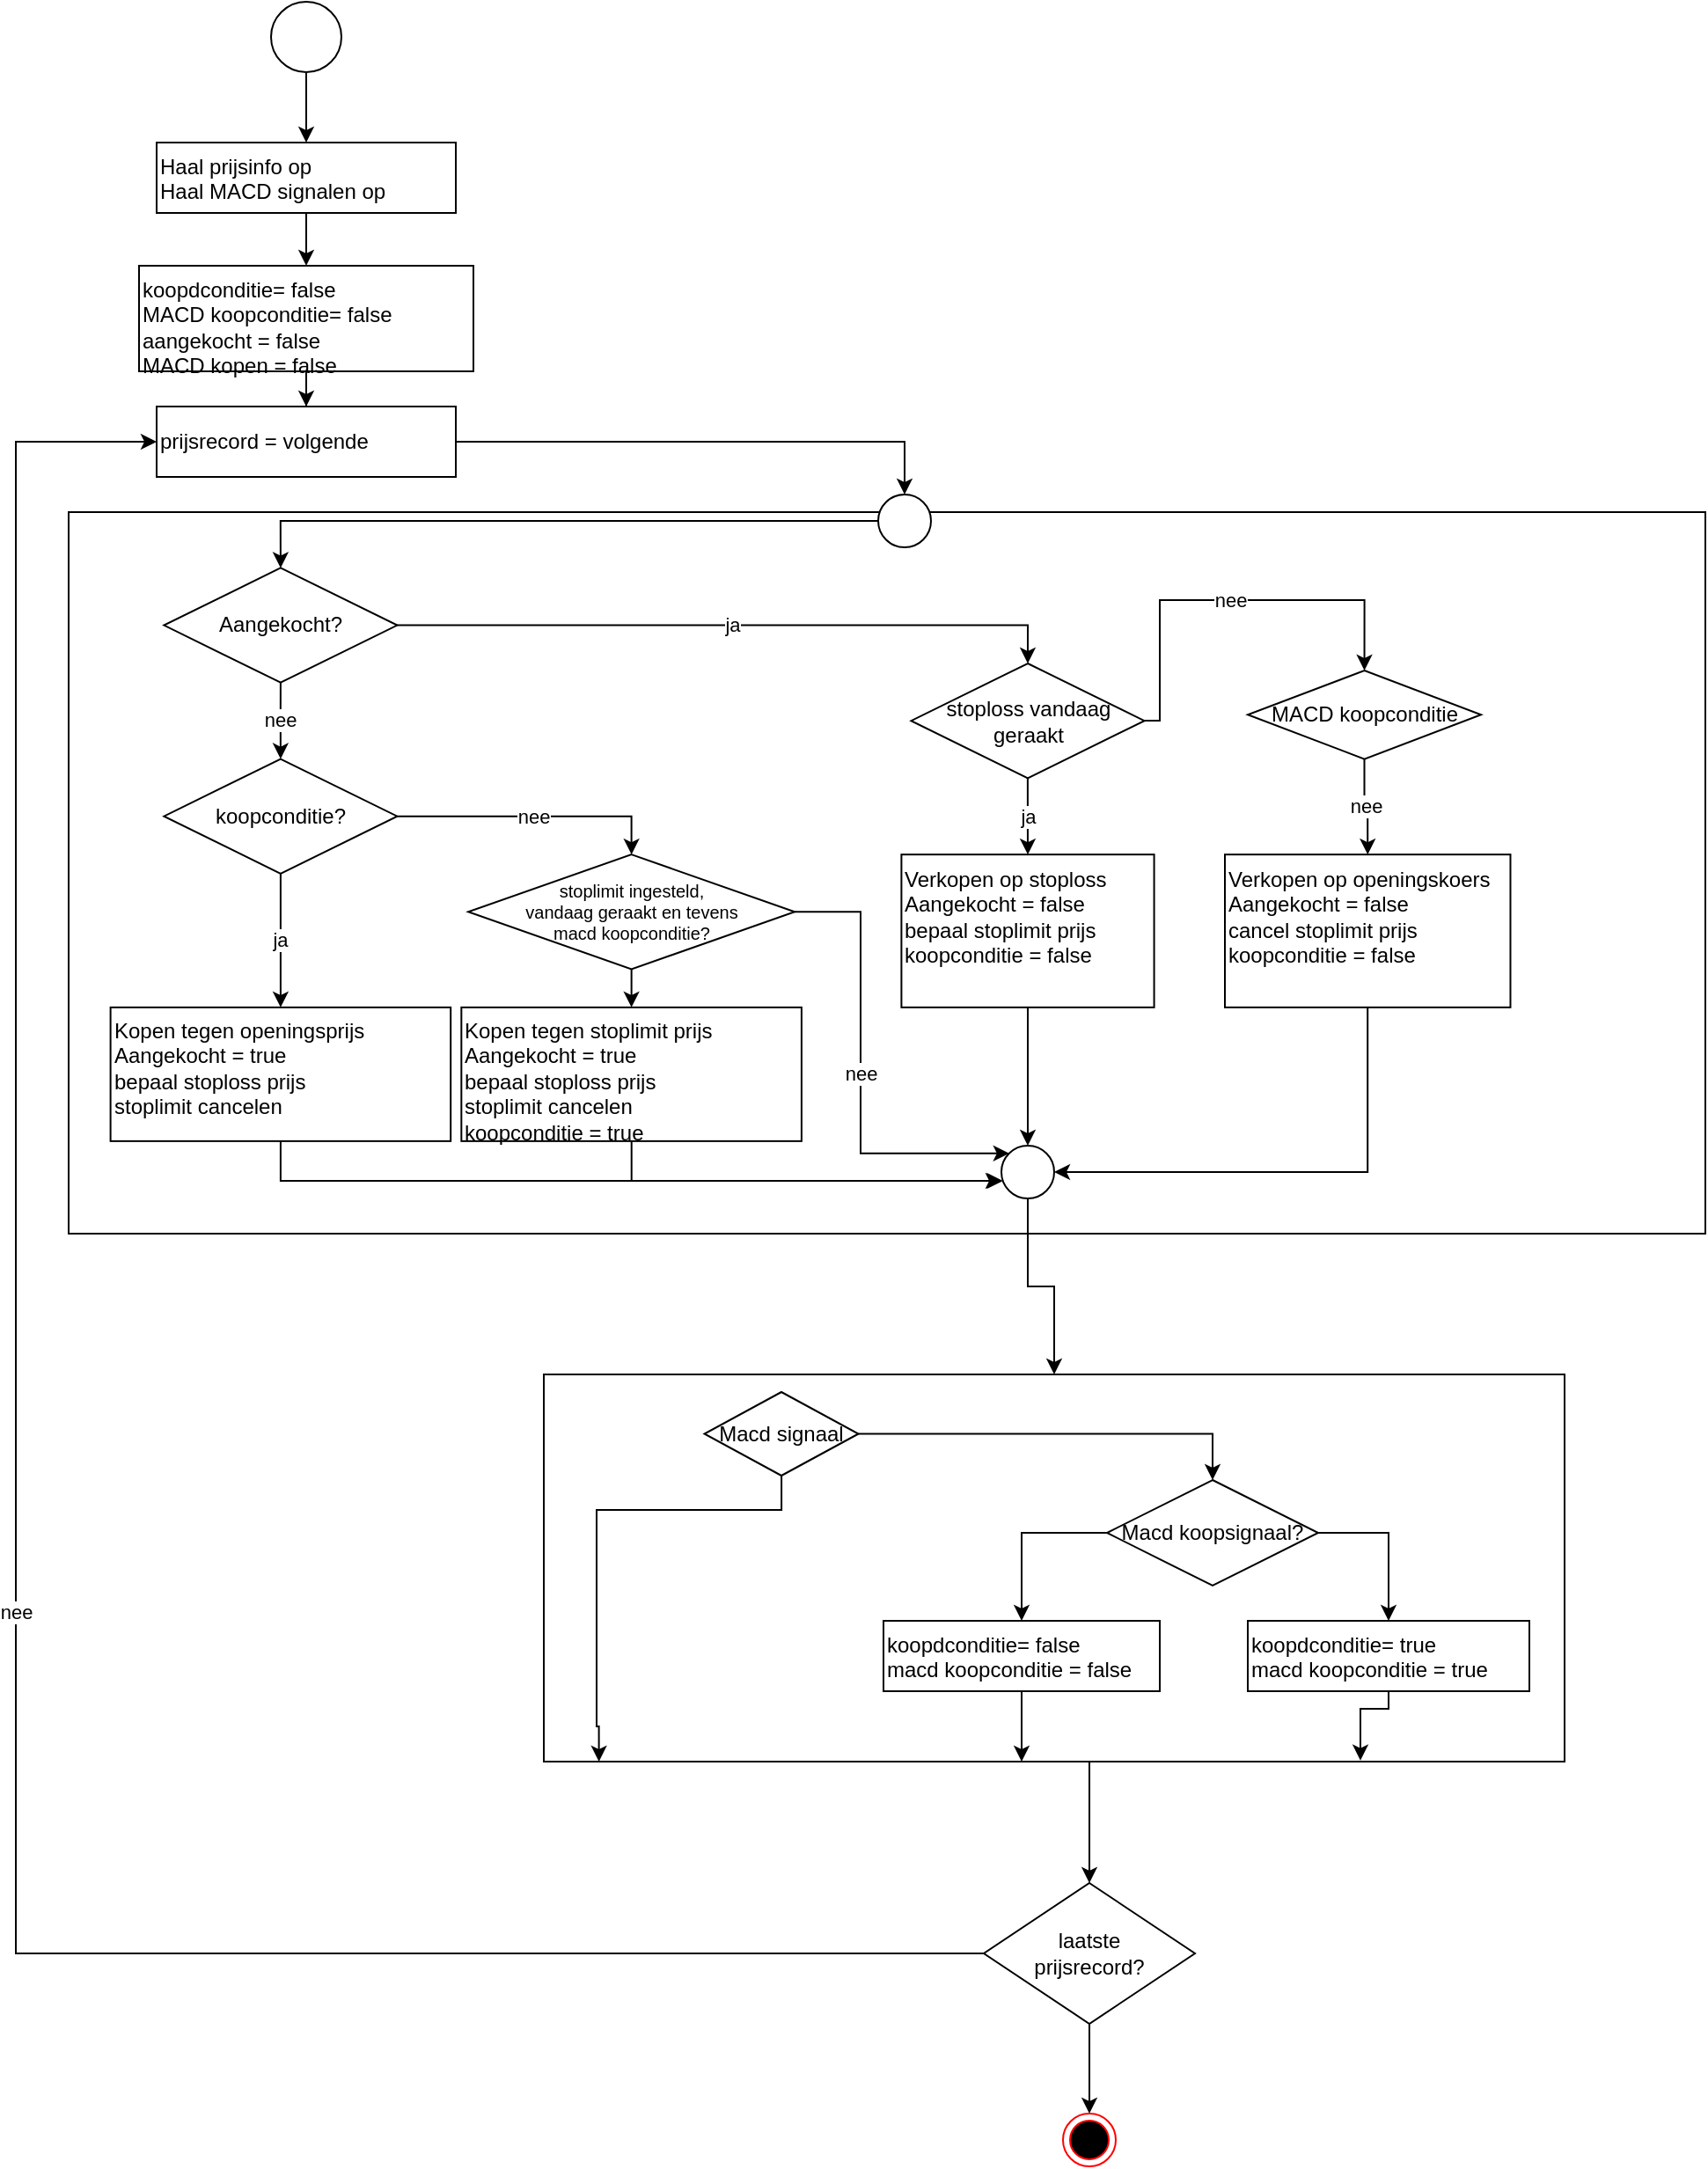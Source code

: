 <mxfile version="14.1.1"><diagram id="yPAhJwHomG4M4Ax83759" name="Page-1"><mxGraphModel dx="981" dy="511" grid="1" gridSize="10" guides="1" tooltips="1" connect="1" arrows="1" fold="1" page="1" pageScale="1" pageWidth="827" pageHeight="1169" math="0" shadow="0"><root><mxCell id="0"/><mxCell id="1" parent="0"/><mxCell id="Ph07BnVWzVJ_Vq5X5h_7-8" style="edgeStyle=orthogonalEdgeStyle;rounded=0;orthogonalLoop=1;jettySize=auto;html=1;entryX=0.5;entryY=0;entryDx=0;entryDy=0;exitX=0.5;exitY=1;exitDx=0;exitDy=0;" edge="1" parent="1" source="Ph07BnVWzVJ_Vq5X5h_7-20" target="Ph07BnVWzVJ_Vq5X5h_7-6"><mxGeometry relative="1" as="geometry"><mxPoint x="295" y="110" as="sourcePoint"/></mxGeometry></mxCell><mxCell id="Ph07BnVWzVJ_Vq5X5h_7-13" value="nee" style="edgeStyle=orthogonalEdgeStyle;rounded=0;orthogonalLoop=1;jettySize=auto;html=1;exitX=0;exitY=0.5;exitDx=0;exitDy=0;entryX=0;entryY=0.5;entryDx=0;entryDy=0;" edge="1" parent="1" source="Ph07BnVWzVJ_Vq5X5h_7-2" target="Ph07BnVWzVJ_Vq5X5h_7-10"><mxGeometry relative="1" as="geometry"><Array as="points"><mxPoint x="130" y="1129"/><mxPoint x="130" y="270"/></Array></mxGeometry></mxCell><mxCell id="Ph07BnVWzVJ_Vq5X5h_7-17" style="edgeStyle=orthogonalEdgeStyle;rounded=0;orthogonalLoop=1;jettySize=auto;html=1;entryX=0.5;entryY=0;entryDx=0;entryDy=0;fontColor=#000000;" edge="1" parent="1" source="Ph07BnVWzVJ_Vq5X5h_7-2" target="Ph07BnVWzVJ_Vq5X5h_7-16"><mxGeometry relative="1" as="geometry"/></mxCell><mxCell id="Ph07BnVWzVJ_Vq5X5h_7-2" value="&lt;div&gt;laatste &lt;br&gt;&lt;/div&gt;&lt;div&gt;prijsrecord?&lt;/div&gt;" style="rhombus;whiteSpace=wrap;html=1;" vertex="1" parent="1"><mxGeometry x="680" y="1089" width="120" height="80" as="geometry"/></mxCell><mxCell id="Ph07BnVWzVJ_Vq5X5h_7-11" style="edgeStyle=orthogonalEdgeStyle;rounded=0;orthogonalLoop=1;jettySize=auto;html=1;entryX=0.5;entryY=0;entryDx=0;entryDy=0;" edge="1" parent="1" source="Ph07BnVWzVJ_Vq5X5h_7-6" target="Ph07BnVWzVJ_Vq5X5h_7-10"><mxGeometry relative="1" as="geometry"/></mxCell><mxCell id="Ph07BnVWzVJ_Vq5X5h_7-6" value="&lt;div&gt;aankoopconditie = false&lt;/div&gt;&lt;div&gt;MACD_aankoopconditie = false&lt;/div&gt;&lt;div&gt;aangekocht = false&lt;br&gt;&lt;/div&gt;" style="rounded=0;whiteSpace=wrap;html=1;align=left;verticalAlign=top;" vertex="1" parent="1"><mxGeometry x="200" y="170" width="190" height="60" as="geometry"/></mxCell><mxCell id="Ph07BnVWzVJ_Vq5X5h_7-94" style="edgeStyle=orthogonalEdgeStyle;rounded=0;orthogonalLoop=1;jettySize=auto;html=1;entryX=0.5;entryY=0;entryDx=0;entryDy=0;fontColor=#000000;" edge="1" parent="1" source="Ph07BnVWzVJ_Vq5X5h_7-10" target="Ph07BnVWzVJ_Vq5X5h_7-93"><mxGeometry relative="1" as="geometry"/></mxCell><mxCell id="Ph07BnVWzVJ_Vq5X5h_7-10" value="prijsrecord = volgende" style="rounded=0;whiteSpace=wrap;html=1;align=left;" vertex="1" parent="1"><mxGeometry x="210" y="250" width="170" height="40" as="geometry"/></mxCell><mxCell id="Ph07BnVWzVJ_Vq5X5h_7-16" value="" style="ellipse;html=1;shape=endState;fillColor=#000000;strokeColor=#ff0000;labelBackgroundColor=none;fontColor=#000000;align=left;" vertex="1" parent="1"><mxGeometry x="725" y="1220" width="30" height="30" as="geometry"/></mxCell><mxCell id="Ph07BnVWzVJ_Vq5X5h_7-20" value="&lt;div&gt;Haal prijsinfo op&lt;/div&gt;&lt;div&gt;Haal MACD signalen op&lt;br&gt;&lt;/div&gt;" style="rounded=0;whiteSpace=wrap;html=1;align=left;verticalAlign=top;" vertex="1" parent="1"><mxGeometry x="210" y="100" width="170" height="40" as="geometry"/></mxCell><mxCell id="Ph07BnVWzVJ_Vq5X5h_7-26" value="&lt;div&gt;koopdconditie= false&lt;/div&gt;&lt;div&gt;MACD koopconditie= false&lt;/div&gt;&lt;div&gt;aangekocht = false&lt;/div&gt;&lt;div&gt;MACD kopen = false&lt;br&gt;&lt;/div&gt;" style="rounded=0;whiteSpace=wrap;html=1;align=left;verticalAlign=top;" vertex="1" parent="1"><mxGeometry x="200" y="170" width="190" height="60" as="geometry"/></mxCell><mxCell id="Ph07BnVWzVJ_Vq5X5h_7-66" value="" style="group" vertex="1" connectable="0" parent="1"><mxGeometry x="430" y="800" width="620" height="280" as="geometry"/></mxCell><mxCell id="Ph07BnVWzVJ_Vq5X5h_7-65" value="" style="rounded=0;whiteSpace=wrap;html=1;labelBackgroundColor=none;fontColor=#000000;align=left;" vertex="1" parent="Ph07BnVWzVJ_Vq5X5h_7-66"><mxGeometry width="580" height="220" as="geometry"/></mxCell><mxCell id="Ph07BnVWzVJ_Vq5X5h_7-64" style="edgeStyle=orthogonalEdgeStyle;rounded=0;orthogonalLoop=1;jettySize=auto;html=1;fontColor=#000000;entryX=0.054;entryY=1;entryDx=0;entryDy=0;entryPerimeter=0;" edge="1" parent="Ph07BnVWzVJ_Vq5X5h_7-66" source="Ph07BnVWzVJ_Vq5X5h_7-24" target="Ph07BnVWzVJ_Vq5X5h_7-65"><mxGeometry relative="1" as="geometry"><mxPoint x="30" y="190" as="targetPoint"/><Array as="points"><mxPoint x="135" y="77"/><mxPoint x="30" y="77"/><mxPoint x="30" y="200"/><mxPoint x="31" y="200"/></Array></mxGeometry></mxCell><mxCell id="Ph07BnVWzVJ_Vq5X5h_7-24" value="Macd signaal" style="rhombus;whiteSpace=wrap;html=1;direction=south;" vertex="1" parent="Ph07BnVWzVJ_Vq5X5h_7-66"><mxGeometry x="91.25" y="10" width="87.5" height="47.5" as="geometry"/></mxCell><mxCell id="Ph07BnVWzVJ_Vq5X5h_7-97" style="edgeStyle=orthogonalEdgeStyle;rounded=0;orthogonalLoop=1;jettySize=auto;html=1;entryX=0.8;entryY=0.997;entryDx=0;entryDy=0;entryPerimeter=0;fontColor=#000000;" edge="1" parent="Ph07BnVWzVJ_Vq5X5h_7-66" source="Ph07BnVWzVJ_Vq5X5h_7-29" target="Ph07BnVWzVJ_Vq5X5h_7-65"><mxGeometry relative="1" as="geometry"><Array as="points"><mxPoint x="480" y="190"/><mxPoint x="464" y="190"/></Array></mxGeometry></mxCell><mxCell id="Ph07BnVWzVJ_Vq5X5h_7-29" value="&lt;div&gt;koopdconditie= true&lt;/div&gt;&lt;div&gt;macd koopconditie = true&lt;br&gt;&lt;/div&gt;" style="rounded=0;whiteSpace=wrap;html=1;align=left;verticalAlign=top;" vertex="1" parent="Ph07BnVWzVJ_Vq5X5h_7-66"><mxGeometry x="400" y="140" width="160" height="40" as="geometry"/></mxCell><mxCell id="Ph07BnVWzVJ_Vq5X5h_7-35" value="Macd koopsignaal?" style="rhombus;whiteSpace=wrap;html=1;" vertex="1" parent="Ph07BnVWzVJ_Vq5X5h_7-66"><mxGeometry x="320" y="60" width="120" height="60" as="geometry"/></mxCell><mxCell id="Ph07BnVWzVJ_Vq5X5h_7-41" style="edgeStyle=orthogonalEdgeStyle;rounded=0;orthogonalLoop=1;jettySize=auto;html=1;entryX=0.5;entryY=0;entryDx=0;entryDy=0;fontColor=#000000;" edge="1" parent="Ph07BnVWzVJ_Vq5X5h_7-66" source="Ph07BnVWzVJ_Vq5X5h_7-24" target="Ph07BnVWzVJ_Vq5X5h_7-35"><mxGeometry relative="1" as="geometry"/></mxCell><mxCell id="Ph07BnVWzVJ_Vq5X5h_7-31" style="edgeStyle=orthogonalEdgeStyle;rounded=0;orthogonalLoop=1;jettySize=auto;html=1;entryX=0.5;entryY=0;entryDx=0;entryDy=0;fontColor=#000000;exitX=1;exitY=0.5;exitDx=0;exitDy=0;" edge="1" parent="Ph07BnVWzVJ_Vq5X5h_7-66" source="Ph07BnVWzVJ_Vq5X5h_7-35" target="Ph07BnVWzVJ_Vq5X5h_7-29"><mxGeometry relative="1" as="geometry"/></mxCell><mxCell id="Ph07BnVWzVJ_Vq5X5h_7-96" style="edgeStyle=orthogonalEdgeStyle;rounded=0;orthogonalLoop=1;jettySize=auto;html=1;fontColor=#000000;exitX=0.5;exitY=1;exitDx=0;exitDy=0;" edge="1" parent="Ph07BnVWzVJ_Vq5X5h_7-66" source="Ph07BnVWzVJ_Vq5X5h_7-36" target="Ph07BnVWzVJ_Vq5X5h_7-65"><mxGeometry relative="1" as="geometry"><Array as="points"><mxPoint x="271" y="200"/><mxPoint x="290" y="200"/></Array></mxGeometry></mxCell><mxCell id="Ph07BnVWzVJ_Vq5X5h_7-36" value="&lt;div&gt;koopdconditie= false&lt;/div&gt;&lt;div&gt;macd koopconditie = false&lt;br&gt;&lt;/div&gt;" style="rounded=0;whiteSpace=wrap;html=1;align=left;verticalAlign=top;" vertex="1" parent="Ph07BnVWzVJ_Vq5X5h_7-66"><mxGeometry x="193" y="140" width="157" height="40" as="geometry"/></mxCell><mxCell id="Ph07BnVWzVJ_Vq5X5h_7-38" style="edgeStyle=orthogonalEdgeStyle;rounded=0;orthogonalLoop=1;jettySize=auto;html=1;fontColor=#000000;exitX=0;exitY=0.5;exitDx=0;exitDy=0;" edge="1" parent="Ph07BnVWzVJ_Vq5X5h_7-66" source="Ph07BnVWzVJ_Vq5X5h_7-35" target="Ph07BnVWzVJ_Vq5X5h_7-36"><mxGeometry relative="1" as="geometry"/></mxCell><mxCell id="Ph07BnVWzVJ_Vq5X5h_7-63" value="" style="group" vertex="1" connectable="0" parent="1"><mxGeometry x="170" y="320" width="920" height="400" as="geometry"/></mxCell><mxCell id="Ph07BnVWzVJ_Vq5X5h_7-62" value="" style="rounded=0;whiteSpace=wrap;html=1;labelBackgroundColor=none;fontColor=#000000;align=left;" vertex="1" parent="Ph07BnVWzVJ_Vq5X5h_7-63"><mxGeometry x="-10" y="-10" width="930" height="410" as="geometry"/></mxCell><mxCell id="Ph07BnVWzVJ_Vq5X5h_7-30" value="Aangekocht?" style="rhombus;whiteSpace=wrap;html=1;" vertex="1" parent="Ph07BnVWzVJ_Vq5X5h_7-63"><mxGeometry x="44.179" y="21.714" width="132.537" height="65.143" as="geometry"/></mxCell><mxCell id="Ph07BnVWzVJ_Vq5X5h_7-34" value="nee" style="edgeStyle=orthogonalEdgeStyle;rounded=0;orthogonalLoop=1;jettySize=auto;html=1;fontColor=#000000;exitX=0.5;exitY=1;exitDx=0;exitDy=0;" edge="1" parent="Ph07BnVWzVJ_Vq5X5h_7-63" source="Ph07BnVWzVJ_Vq5X5h_7-30" target="Ph07BnVWzVJ_Vq5X5h_7-33"><mxGeometry relative="1" as="geometry"/></mxCell><mxCell id="Ph07BnVWzVJ_Vq5X5h_7-33" value="koopconditie?" style="rhombus;whiteSpace=wrap;html=1;" vertex="1" parent="Ph07BnVWzVJ_Vq5X5h_7-63"><mxGeometry x="44.179" y="130.286" width="132.537" height="65.143" as="geometry"/></mxCell><mxCell id="Ph07BnVWzVJ_Vq5X5h_7-84" style="edgeStyle=orthogonalEdgeStyle;rounded=0;orthogonalLoop=1;jettySize=auto;html=1;fontColor=#000000;" edge="1" parent="Ph07BnVWzVJ_Vq5X5h_7-63" source="Ph07BnVWzVJ_Vq5X5h_7-43" target="Ph07BnVWzVJ_Vq5X5h_7-83"><mxGeometry relative="1" as="geometry"><Array as="points"><mxPoint x="110" y="370"/></Array></mxGeometry></mxCell><mxCell id="Ph07BnVWzVJ_Vq5X5h_7-43" value="&lt;div&gt;Kopen tegen openingsprijs&lt;br&gt;&lt;/div&gt;&lt;div&gt;Aangekocht = true&lt;/div&gt;&lt;div&gt;bepaal stoploss prijs&lt;/div&gt;&lt;div&gt;stoplimit cancelen&lt;/div&gt;" style="rounded=0;whiteSpace=wrap;html=1;align=left;verticalAlign=top;" vertex="1" parent="Ph07BnVWzVJ_Vq5X5h_7-63"><mxGeometry x="13.806" y="271.429" width="193.284" height="76" as="geometry"/></mxCell><mxCell id="Ph07BnVWzVJ_Vq5X5h_7-39" value="ja" style="edgeStyle=orthogonalEdgeStyle;rounded=0;orthogonalLoop=1;jettySize=auto;html=1;entryX=0.5;entryY=0;entryDx=0;entryDy=0;fontColor=#000000;" edge="1" parent="Ph07BnVWzVJ_Vq5X5h_7-63" source="Ph07BnVWzVJ_Vq5X5h_7-33" target="Ph07BnVWzVJ_Vq5X5h_7-43"><mxGeometry x="55.224" y="141.143" as="geometry"><mxPoint x="468.299" y="401.714" as="targetPoint"/><Array as="points"><mxPoint x="110.448" y="217.143"/><mxPoint x="110.448" y="217.143"/></Array></mxGeometry></mxCell><mxCell id="Ph07BnVWzVJ_Vq5X5h_7-87" value="nee" style="edgeStyle=orthogonalEdgeStyle;rounded=0;orthogonalLoop=1;jettySize=auto;html=1;entryX=0.5;entryY=0;entryDx=0;entryDy=0;fontColor=#000000;" edge="1" parent="Ph07BnVWzVJ_Vq5X5h_7-63" source="Ph07BnVWzVJ_Vq5X5h_7-48" target="Ph07BnVWzVJ_Vq5X5h_7-72"><mxGeometry relative="1" as="geometry"><Array as="points"><mxPoint x="610" y="109"/><mxPoint x="610" y="40"/><mxPoint x="726" y="40"/></Array></mxGeometry></mxCell><mxCell id="Ph07BnVWzVJ_Vq5X5h_7-48" value="&lt;div&gt;stoploss vandaag&lt;/div&gt;&lt;div&gt;geraakt&lt;br&gt;&lt;/div&gt;" style="rhombus;whiteSpace=wrap;html=1;" vertex="1" parent="Ph07BnVWzVJ_Vq5X5h_7-63"><mxGeometry x="468.727" y="76" width="132.537" height="65.143" as="geometry"/></mxCell><mxCell id="Ph07BnVWzVJ_Vq5X5h_7-52" value="ja" style="edgeStyle=orthogonalEdgeStyle;rounded=0;orthogonalLoop=1;jettySize=auto;html=1;entryX=0.5;entryY=0;entryDx=0;entryDy=0;fontColor=#000000;" edge="1" parent="Ph07BnVWzVJ_Vq5X5h_7-63" source="Ph07BnVWzVJ_Vq5X5h_7-30" target="Ph07BnVWzVJ_Vq5X5h_7-48"><mxGeometry relative="1" as="geometry"/></mxCell><mxCell id="Ph07BnVWzVJ_Vq5X5h_7-86" style="edgeStyle=orthogonalEdgeStyle;rounded=0;orthogonalLoop=1;jettySize=auto;html=1;entryX=0.5;entryY=0;entryDx=0;entryDy=0;fontColor=#000000;" edge="1" parent="Ph07BnVWzVJ_Vq5X5h_7-63" source="Ph07BnVWzVJ_Vq5X5h_7-49" target="Ph07BnVWzVJ_Vq5X5h_7-83"><mxGeometry relative="1" as="geometry"/></mxCell><mxCell id="Ph07BnVWzVJ_Vq5X5h_7-49" value="&lt;div&gt;Verkopen op stoploss&lt;br&gt;&lt;/div&gt;&lt;div&gt;Aangekocht = false&lt;/div&gt;&lt;div&gt;bepaal stoplimit prijs&lt;/div&gt;&lt;div&gt;koopconditie = false&lt;br&gt;&lt;/div&gt;" style="rounded=0;whiteSpace=wrap;html=1;align=left;verticalAlign=top;" vertex="1" parent="Ph07BnVWzVJ_Vq5X5h_7-63"><mxGeometry x="463.204" y="184.571" width="143.582" height="86.857" as="geometry"/></mxCell><mxCell id="Ph07BnVWzVJ_Vq5X5h_7-53" value="ja" style="edgeStyle=orthogonalEdgeStyle;rounded=0;orthogonalLoop=1;jettySize=auto;html=1;fontColor=#000000;" edge="1" parent="Ph07BnVWzVJ_Vq5X5h_7-63" source="Ph07BnVWzVJ_Vq5X5h_7-48" target="Ph07BnVWzVJ_Vq5X5h_7-49"><mxGeometry relative="1" as="geometry"/></mxCell><mxCell id="Ph07BnVWzVJ_Vq5X5h_7-98" value="nee" style="edgeStyle=orthogonalEdgeStyle;rounded=0;orthogonalLoop=1;jettySize=auto;html=1;entryX=0;entryY=0;entryDx=0;entryDy=0;fontColor=#000000;" edge="1" parent="Ph07BnVWzVJ_Vq5X5h_7-63" source="Ph07BnVWzVJ_Vq5X5h_7-55" target="Ph07BnVWzVJ_Vq5X5h_7-83"><mxGeometry relative="1" as="geometry"><Array as="points"><mxPoint x="440" y="217"/><mxPoint x="440" y="354"/></Array></mxGeometry></mxCell><mxCell id="Ph07BnVWzVJ_Vq5X5h_7-55" value="&lt;div style=&quot;font-size: 10px&quot;&gt;&lt;font style=&quot;font-size: 10px&quot;&gt;stoplimit ingesteld, &lt;br&gt;&lt;/font&gt;&lt;/div&gt;&lt;div style=&quot;font-size: 10px&quot;&gt;&lt;font style=&quot;font-size: 10px&quot;&gt;vandaag geraakt en tevens&lt;br&gt;&lt;/font&gt;&lt;/div&gt;&lt;div style=&quot;font-size: 10px&quot;&gt;&lt;font style=&quot;font-size: 10px&quot;&gt;macd koopconditie?&lt;/font&gt;&lt;/div&gt;" style="rhombus;whiteSpace=wrap;html=1;" vertex="1" parent="Ph07BnVWzVJ_Vq5X5h_7-63"><mxGeometry x="217.05" y="184.571" width="185.52" height="65.143" as="geometry"/></mxCell><mxCell id="Ph07BnVWzVJ_Vq5X5h_7-56" value="nee" style="edgeStyle=orthogonalEdgeStyle;rounded=0;orthogonalLoop=1;jettySize=auto;html=1;entryX=0.5;entryY=0;entryDx=0;entryDy=0;fontColor=#000000;" edge="1" parent="Ph07BnVWzVJ_Vq5X5h_7-63" source="Ph07BnVWzVJ_Vq5X5h_7-33" target="Ph07BnVWzVJ_Vq5X5h_7-55"><mxGeometry relative="1" as="geometry"/></mxCell><mxCell id="Ph07BnVWzVJ_Vq5X5h_7-99" style="edgeStyle=orthogonalEdgeStyle;rounded=0;orthogonalLoop=1;jettySize=auto;html=1;fontColor=#000000;" edge="1" parent="Ph07BnVWzVJ_Vq5X5h_7-63" source="Ph07BnVWzVJ_Vq5X5h_7-57"><mxGeometry relative="1" as="geometry"><mxPoint x="520" y="370" as="targetPoint"/><Array as="points"><mxPoint x="310" y="370"/></Array></mxGeometry></mxCell><mxCell id="Ph07BnVWzVJ_Vq5X5h_7-57" value="&lt;div&gt;Kopen tegen stoplimit prijs&lt;br&gt;&lt;/div&gt;&lt;div&gt;Aangekocht = true&lt;/div&gt;&lt;div&gt;bepaal stoploss prijs&lt;/div&gt;&lt;div&gt;stoplimit cancelen&lt;/div&gt;&lt;div&gt;koopconditie = true&lt;br&gt;&lt;/div&gt;" style="rounded=0;whiteSpace=wrap;html=1;align=left;verticalAlign=top;" vertex="1" parent="Ph07BnVWzVJ_Vq5X5h_7-63"><mxGeometry x="213.164" y="271.429" width="193.284" height="76" as="geometry"/></mxCell><mxCell id="Ph07BnVWzVJ_Vq5X5h_7-58" value="" style="edgeStyle=orthogonalEdgeStyle;rounded=0;orthogonalLoop=1;jettySize=auto;html=1;fontColor=#000000;exitX=0.5;exitY=1;exitDx=0;exitDy=0;entryX=0.5;entryY=0;entryDx=0;entryDy=0;" edge="1" parent="Ph07BnVWzVJ_Vq5X5h_7-63" source="Ph07BnVWzVJ_Vq5X5h_7-55" target="Ph07BnVWzVJ_Vq5X5h_7-57"><mxGeometry relative="1" as="geometry"/></mxCell><mxCell id="Ph07BnVWzVJ_Vq5X5h_7-75" value="nee" style="edgeStyle=orthogonalEdgeStyle;rounded=0;orthogonalLoop=1;jettySize=auto;html=1;entryX=0.5;entryY=0;entryDx=0;entryDy=0;fontColor=#000000;" edge="1" parent="Ph07BnVWzVJ_Vq5X5h_7-63" source="Ph07BnVWzVJ_Vq5X5h_7-72" target="Ph07BnVWzVJ_Vq5X5h_7-73"><mxGeometry relative="1" as="geometry"/></mxCell><mxCell id="Ph07BnVWzVJ_Vq5X5h_7-72" value="MACD koopconditie" style="rhombus;whiteSpace=wrap;html=1;" vertex="1" parent="Ph07BnVWzVJ_Vq5X5h_7-63"><mxGeometry x="660" y="80" width="132.54" height="50.29" as="geometry"/></mxCell><mxCell id="Ph07BnVWzVJ_Vq5X5h_7-88" style="edgeStyle=orthogonalEdgeStyle;rounded=0;orthogonalLoop=1;jettySize=auto;html=1;entryX=1;entryY=0.5;entryDx=0;entryDy=0;fontColor=#000000;" edge="1" parent="Ph07BnVWzVJ_Vq5X5h_7-63" source="Ph07BnVWzVJ_Vq5X5h_7-73" target="Ph07BnVWzVJ_Vq5X5h_7-83"><mxGeometry relative="1" as="geometry"><Array as="points"><mxPoint x="728" y="365"/></Array></mxGeometry></mxCell><mxCell id="Ph07BnVWzVJ_Vq5X5h_7-73" value="&lt;div&gt;Verkopen op openingskoers&lt;br&gt;&lt;/div&gt;&lt;div&gt;Aangekocht = false&lt;/div&gt;&lt;div&gt;cancel stoplimit prijs&lt;/div&gt;&lt;div&gt;koopconditie = false&lt;br&gt;&lt;/div&gt;" style="rounded=0;whiteSpace=wrap;html=1;align=left;verticalAlign=top;" vertex="1" parent="Ph07BnVWzVJ_Vq5X5h_7-63"><mxGeometry x="647" y="184.569" width="162.24" height="86.857" as="geometry"/></mxCell><mxCell id="Ph07BnVWzVJ_Vq5X5h_7-83" value="" style="ellipse;whiteSpace=wrap;html=1;aspect=fixed;labelBackgroundColor=none;fontColor=#000000;align=left;" vertex="1" parent="Ph07BnVWzVJ_Vq5X5h_7-63"><mxGeometry x="520" y="350" width="30" height="30" as="geometry"/></mxCell><mxCell id="Ph07BnVWzVJ_Vq5X5h_7-69" style="edgeStyle=orthogonalEdgeStyle;rounded=0;orthogonalLoop=1;jettySize=auto;html=1;entryX=0.5;entryY=0;entryDx=0;entryDy=0;fontColor=#000000;" edge="1" parent="1" source="Ph07BnVWzVJ_Vq5X5h_7-83" target="Ph07BnVWzVJ_Vq5X5h_7-65"><mxGeometry relative="1" as="geometry"/></mxCell><mxCell id="Ph07BnVWzVJ_Vq5X5h_7-70" style="edgeStyle=orthogonalEdgeStyle;rounded=0;orthogonalLoop=1;jettySize=auto;html=1;entryX=0.5;entryY=0;entryDx=0;entryDy=0;fontColor=#000000;" edge="1" parent="1" source="Ph07BnVWzVJ_Vq5X5h_7-65" target="Ph07BnVWzVJ_Vq5X5h_7-2"><mxGeometry relative="1" as="geometry"><Array as="points"><mxPoint x="740" y="1089"/></Array></mxGeometry></mxCell><mxCell id="Ph07BnVWzVJ_Vq5X5h_7-91" style="edgeStyle=orthogonalEdgeStyle;rounded=0;orthogonalLoop=1;jettySize=auto;html=1;entryX=0.5;entryY=0;entryDx=0;entryDy=0;fontColor=#000000;" edge="1" parent="1" source="Ph07BnVWzVJ_Vq5X5h_7-90" target="Ph07BnVWzVJ_Vq5X5h_7-20"><mxGeometry relative="1" as="geometry"/></mxCell><mxCell id="Ph07BnVWzVJ_Vq5X5h_7-90" value="" style="ellipse;whiteSpace=wrap;html=1;aspect=fixed;labelBackgroundColor=none;fontColor=#000000;align=left;" vertex="1" parent="1"><mxGeometry x="275" y="20" width="40" height="40" as="geometry"/></mxCell><mxCell id="Ph07BnVWzVJ_Vq5X5h_7-93" value="" style="ellipse;whiteSpace=wrap;html=1;aspect=fixed;labelBackgroundColor=none;fontColor=#000000;align=left;" vertex="1" parent="1"><mxGeometry x="620" y="300" width="30" height="30" as="geometry"/></mxCell><mxCell id="Ph07BnVWzVJ_Vq5X5h_7-95" style="edgeStyle=orthogonalEdgeStyle;rounded=0;orthogonalLoop=1;jettySize=auto;html=1;entryX=0.5;entryY=0;entryDx=0;entryDy=0;fontColor=#000000;" edge="1" parent="1" source="Ph07BnVWzVJ_Vq5X5h_7-93" target="Ph07BnVWzVJ_Vq5X5h_7-30"><mxGeometry relative="1" as="geometry"/></mxCell></root></mxGraphModel></diagram></mxfile>